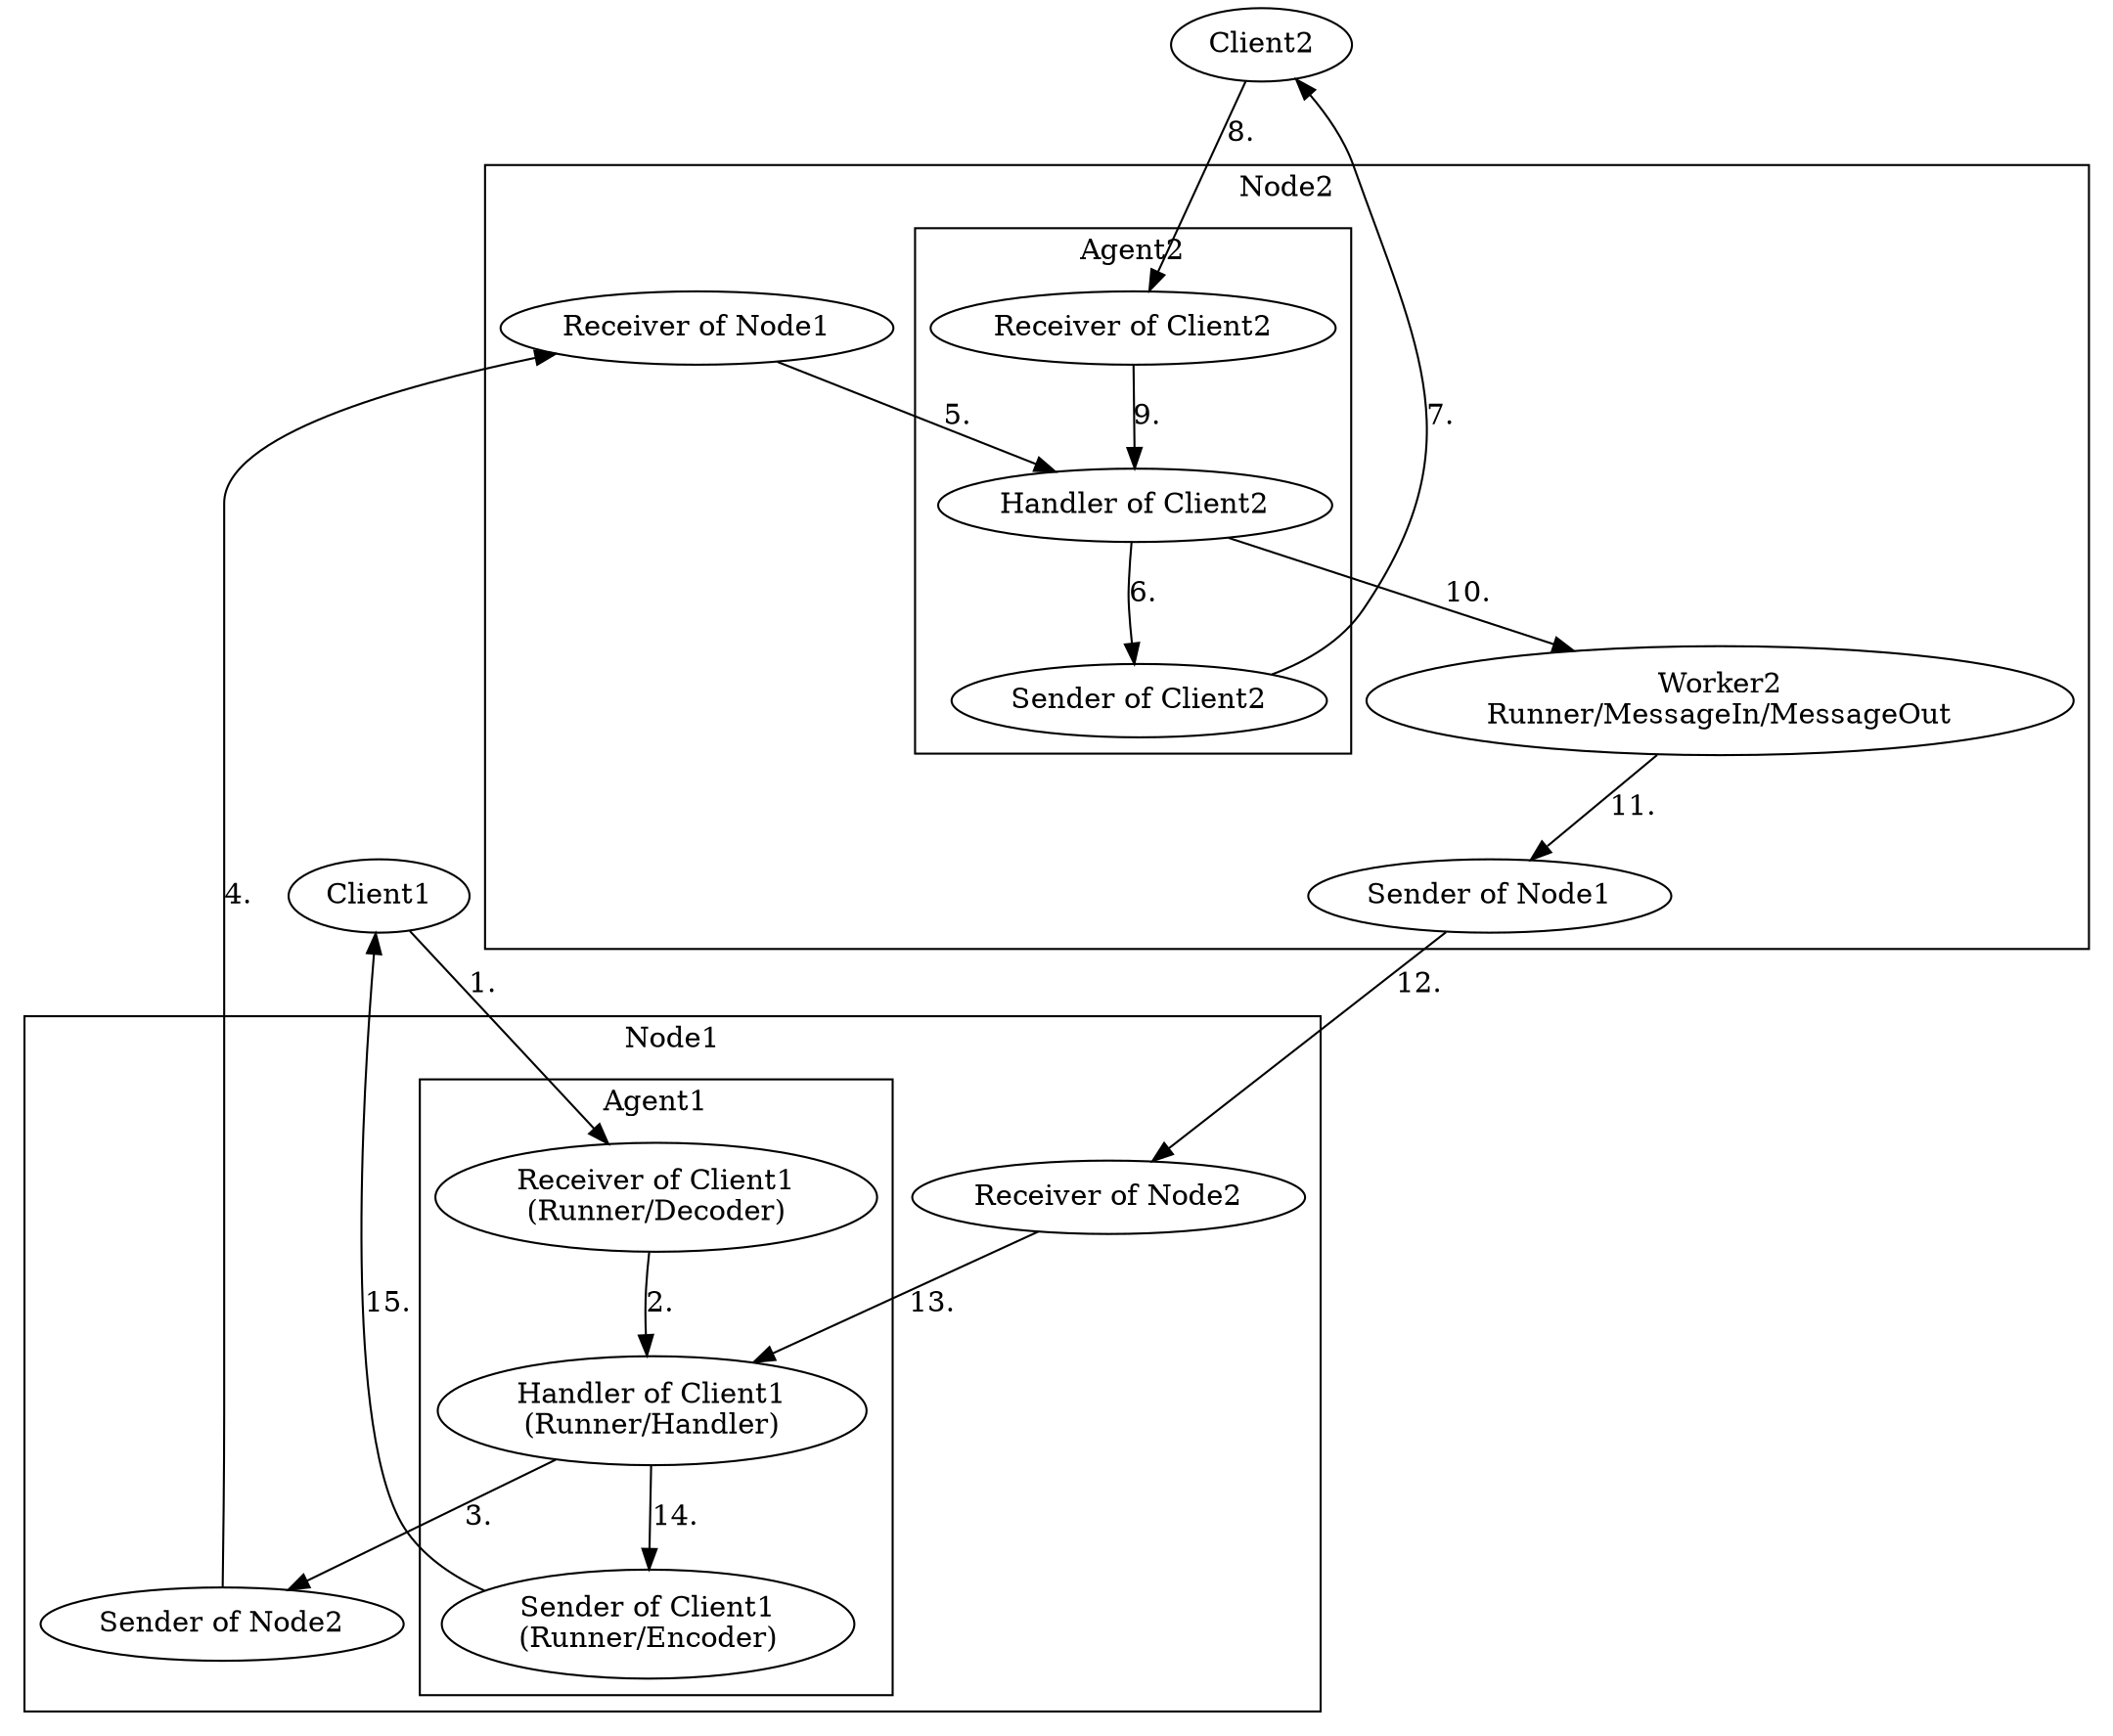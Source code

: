 digraph G {
	subgraph clusterNode1 {
		graph [label="Node1"]
		subgraph clusterAgent1 {
			graph [label="Agent1"]
			r1 [label="Receiver of Client1\n(Runner/Decoder)"]
			s1 [label="Sender of Client1\n(Runner/Encoder)"]
			h1 [label="Handler of Client1\n(Runner/Handler)"]
			//t1 [label="Transfer of Client\n(Runner/BinaryIn/BinaryOut)"]
		}

		nr2 [label="Receiver of Node2"]
		ns2 [label="Sender of Node2"]
	}

	subgraph clusterNode2 {
		graph [label="Node2"]
		subgraph clusterAgent2 {
			graph [label="Agent2"]
			r2 [label="Receiver of Client2"]
			s2 [label="Sender of Client2"]
			h2 [label="Handler of Client2"]
		}

		w2 [label="Worker2\nRunner/MessageIn/MessageOut"]
		nr1 [label="Receiver of Node1"]
		ns1 [label="Sender of Node1"]
	}

	c1 [label="Client1"]
	c2 [label="Client2"]

	c1 -> r1 [label="1."]
	r1 -> h1 [label="2."]
	h1 -> ns2 [label="3."]
	ns2 -> nr1 [label="4."]
	nr1 -> h2 [label="5."] 
	h2 -> s2  [label="6."]
	s2 -> c2 [label="7."]
	c2 -> r2 [label="8."]
	r2 -> h2 [label="9."]
	h2 -> w2 [label="10."]
	w2 -> ns1 [label="11."]
	ns1 -> nr2 [label="12."]
	nr2 -> h1 [label="13."]
	h1 -> s1 [label="14."]
	s1 -> c1 [label="15."]
}
